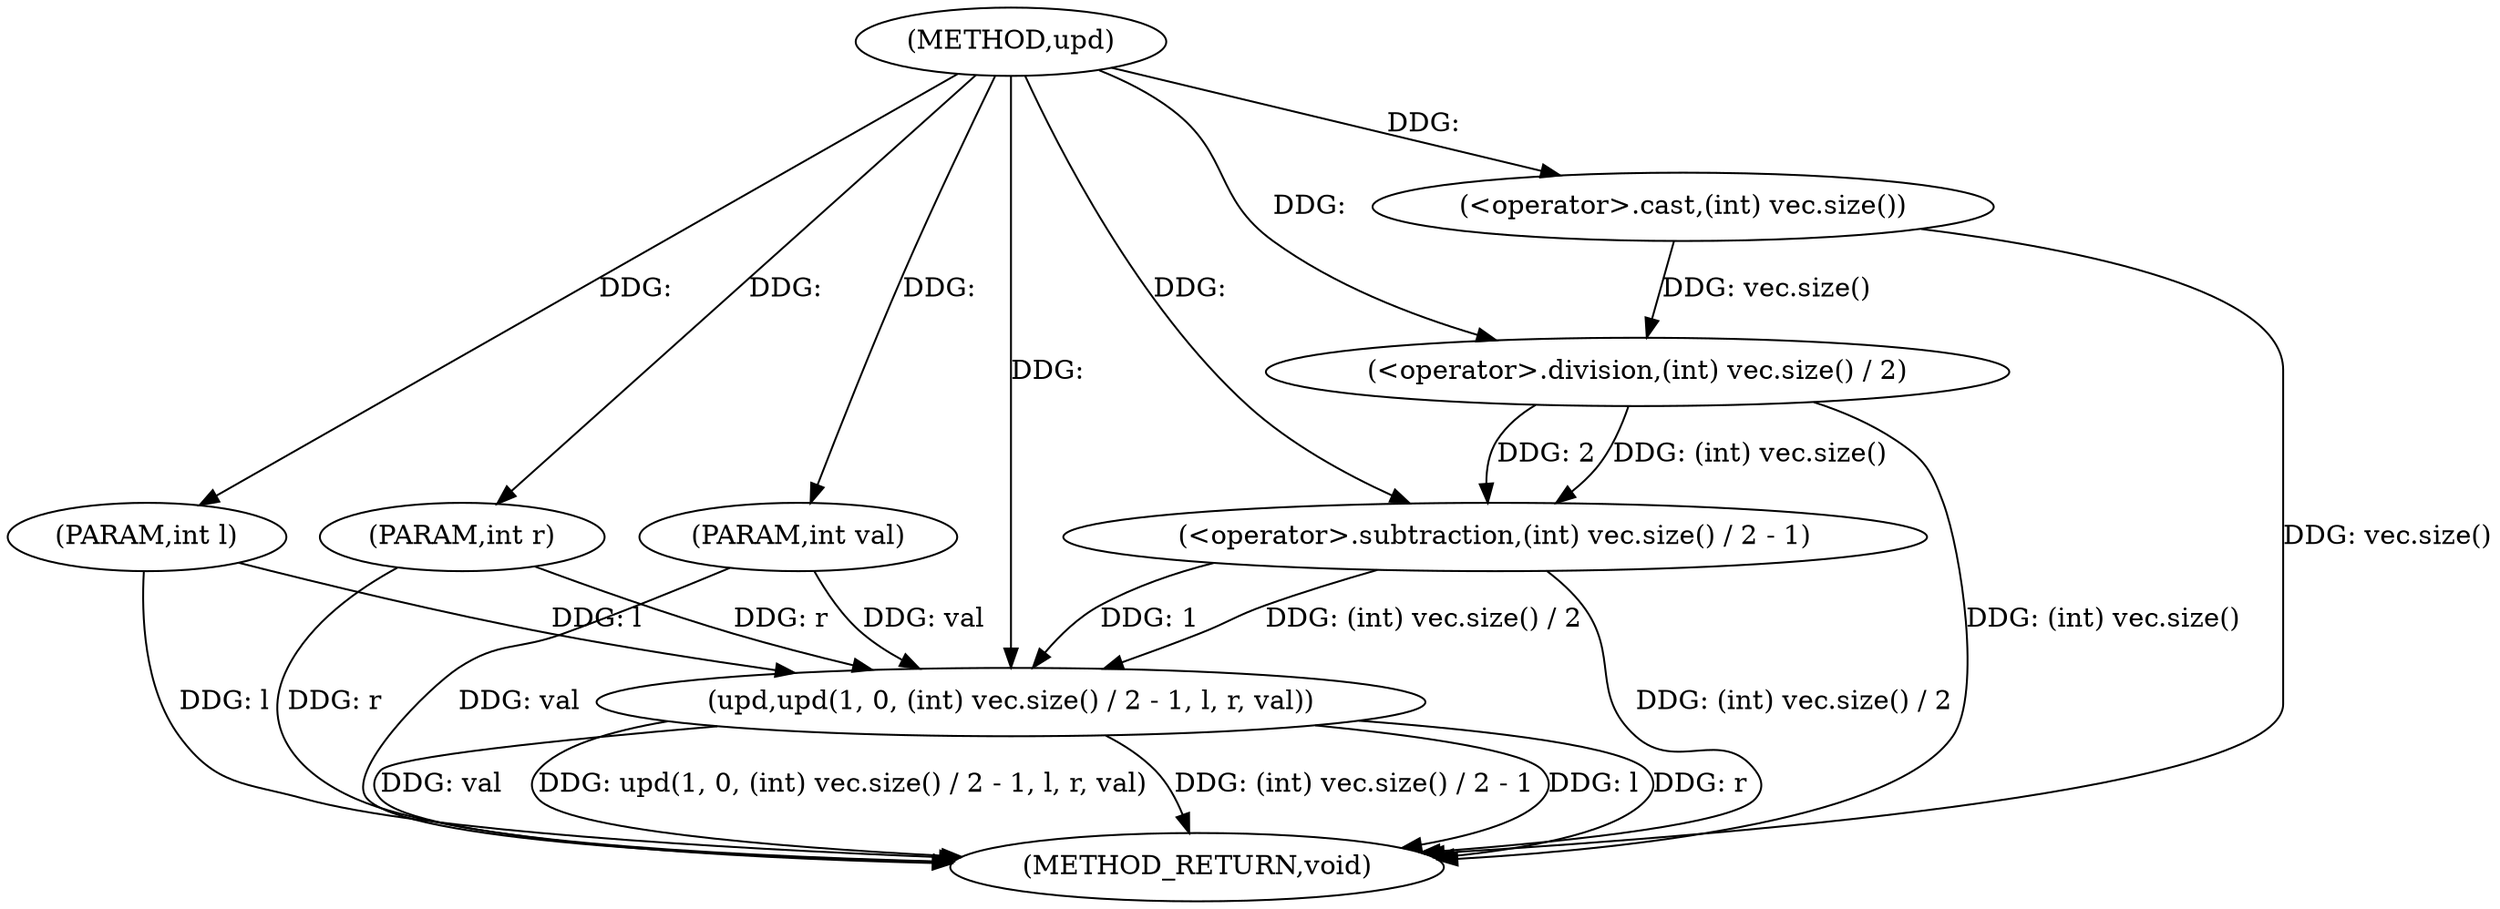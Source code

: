 digraph "upd" {  
"1000284" [label = "(METHOD,upd)" ]
"1000302" [label = "(METHOD_RETURN,void)" ]
"1000285" [label = "(PARAM,int l)" ]
"1000286" [label = "(PARAM,int r)" ]
"1000287" [label = "(PARAM,int val)" ]
"1000289" [label = "(upd,upd(1, 0, (int) vec.size() / 2 - 1, l, r, val))" ]
"1000292" [label = "(<operator>.subtraction,(int) vec.size() / 2 - 1)" ]
"1000293" [label = "(<operator>.division,(int) vec.size() / 2)" ]
"1000294" [label = "(<operator>.cast,(int) vec.size())" ]
  "1000285" -> "1000302"  [ label = "DDG: l"] 
  "1000286" -> "1000302"  [ label = "DDG: r"] 
  "1000287" -> "1000302"  [ label = "DDG: val"] 
  "1000294" -> "1000302"  [ label = "DDG: vec.size()"] 
  "1000293" -> "1000302"  [ label = "DDG: (int) vec.size()"] 
  "1000292" -> "1000302"  [ label = "DDG: (int) vec.size() / 2"] 
  "1000289" -> "1000302"  [ label = "DDG: (int) vec.size() / 2 - 1"] 
  "1000289" -> "1000302"  [ label = "DDG: l"] 
  "1000289" -> "1000302"  [ label = "DDG: r"] 
  "1000289" -> "1000302"  [ label = "DDG: val"] 
  "1000289" -> "1000302"  [ label = "DDG: upd(1, 0, (int) vec.size() / 2 - 1, l, r, val)"] 
  "1000284" -> "1000285"  [ label = "DDG: "] 
  "1000284" -> "1000286"  [ label = "DDG: "] 
  "1000284" -> "1000287"  [ label = "DDG: "] 
  "1000284" -> "1000289"  [ label = "DDG: "] 
  "1000292" -> "1000289"  [ label = "DDG: 1"] 
  "1000292" -> "1000289"  [ label = "DDG: (int) vec.size() / 2"] 
  "1000286" -> "1000289"  [ label = "DDG: r"] 
  "1000285" -> "1000289"  [ label = "DDG: l"] 
  "1000287" -> "1000289"  [ label = "DDG: val"] 
  "1000293" -> "1000292"  [ label = "DDG: 2"] 
  "1000293" -> "1000292"  [ label = "DDG: (int) vec.size()"] 
  "1000284" -> "1000292"  [ label = "DDG: "] 
  "1000294" -> "1000293"  [ label = "DDG: vec.size()"] 
  "1000284" -> "1000293"  [ label = "DDG: "] 
  "1000284" -> "1000294"  [ label = "DDG: "] 
}
